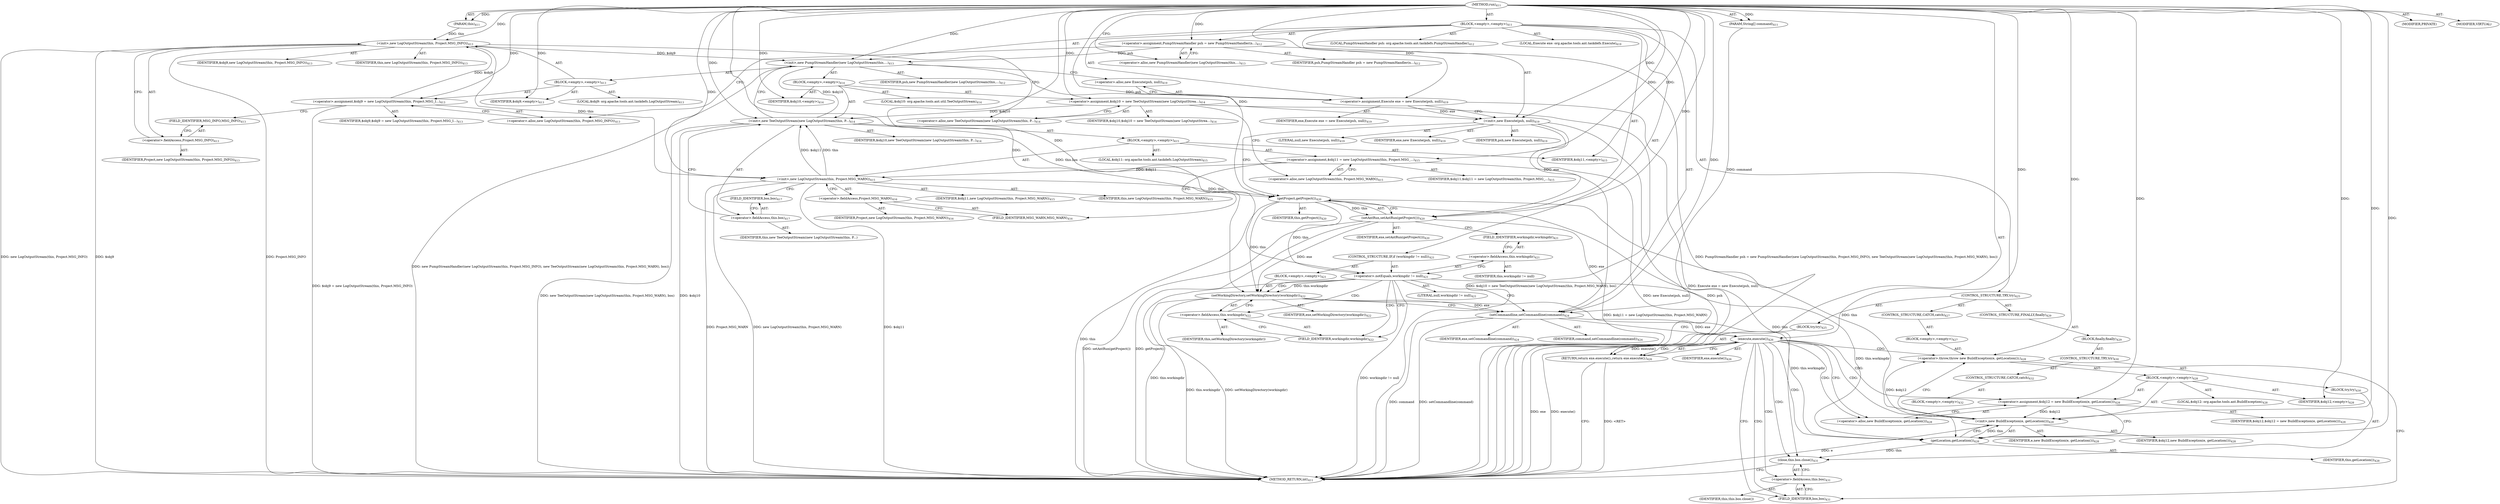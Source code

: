 digraph "run" {  
"111669149718" [label = <(METHOD,run)<SUB>411</SUB>> ]
"115964117004" [label = <(PARAM,this)<SUB>411</SUB>> ]
"115964117030" [label = <(PARAM,String[] command)<SUB>411</SUB>> ]
"25769803839" [label = <(BLOCK,&lt;empty&gt;,&lt;empty&gt;)<SUB>411</SUB>> ]
"94489280532" [label = <(LOCAL,PumpStreamHandler psh: org.apache.tools.ant.taskdefs.PumpStreamHandler)<SUB>412</SUB>> ]
"30064771341" [label = <(&lt;operator&gt;.assignment,PumpStreamHandler psh = new PumpStreamHandler(n...)<SUB>412</SUB>> ]
"68719476930" [label = <(IDENTIFIER,psh,PumpStreamHandler psh = new PumpStreamHandler(n...)<SUB>412</SUB>> ]
"30064771342" [label = <(&lt;operator&gt;.alloc,new PumpStreamHandler(new LogOutputStream(this,...)<SUB>413</SUB>> ]
"30064771343" [label = <(&lt;init&gt;,new PumpStreamHandler(new LogOutputStream(this,...)<SUB>413</SUB>> ]
"68719476931" [label = <(IDENTIFIER,psh,new PumpStreamHandler(new LogOutputStream(this,...)<SUB>412</SUB>> ]
"25769803840" [label = <(BLOCK,&lt;empty&gt;,&lt;empty&gt;)<SUB>413</SUB>> ]
"94489280533" [label = <(LOCAL,$obj9: org.apache.tools.ant.taskdefs.LogOutputStream)<SUB>413</SUB>> ]
"30064771344" [label = <(&lt;operator&gt;.assignment,$obj9 = new LogOutputStream(this, Project.MSG_I...)<SUB>413</SUB>> ]
"68719476932" [label = <(IDENTIFIER,$obj9,$obj9 = new LogOutputStream(this, Project.MSG_I...)<SUB>413</SUB>> ]
"30064771345" [label = <(&lt;operator&gt;.alloc,new LogOutputStream(this, Project.MSG_INFO))<SUB>413</SUB>> ]
"30064771346" [label = <(&lt;init&gt;,new LogOutputStream(this, Project.MSG_INFO))<SUB>413</SUB>> ]
"68719476933" [label = <(IDENTIFIER,$obj9,new LogOutputStream(this, Project.MSG_INFO))<SUB>413</SUB>> ]
"68719476763" [label = <(IDENTIFIER,this,new LogOutputStream(this, Project.MSG_INFO))<SUB>413</SUB>> ]
"30064771347" [label = <(&lt;operator&gt;.fieldAccess,Project.MSG_INFO)<SUB>413</SUB>> ]
"68719476934" [label = <(IDENTIFIER,Project,new LogOutputStream(this, Project.MSG_INFO))<SUB>413</SUB>> ]
"55834574920" [label = <(FIELD_IDENTIFIER,MSG_INFO,MSG_INFO)<SUB>413</SUB>> ]
"68719476935" [label = <(IDENTIFIER,$obj9,&lt;empty&gt;)<SUB>413</SUB>> ]
"25769803841" [label = <(BLOCK,&lt;empty&gt;,&lt;empty&gt;)<SUB>414</SUB>> ]
"94489280534" [label = <(LOCAL,$obj10: org.apache.tools.ant.util.TeeOutputStream)<SUB>414</SUB>> ]
"30064771348" [label = <(&lt;operator&gt;.assignment,$obj10 = new TeeOutputStream(new LogOutputStrea...)<SUB>414</SUB>> ]
"68719476936" [label = <(IDENTIFIER,$obj10,$obj10 = new TeeOutputStream(new LogOutputStrea...)<SUB>414</SUB>> ]
"30064771349" [label = <(&lt;operator&gt;.alloc,new TeeOutputStream(new LogOutputStream(this, P...)<SUB>414</SUB>> ]
"30064771350" [label = <(&lt;init&gt;,new TeeOutputStream(new LogOutputStream(this, P...)<SUB>414</SUB>> ]
"68719476937" [label = <(IDENTIFIER,$obj10,new TeeOutputStream(new LogOutputStream(this, P...)<SUB>414</SUB>> ]
"25769803842" [label = <(BLOCK,&lt;empty&gt;,&lt;empty&gt;)<SUB>415</SUB>> ]
"94489280535" [label = <(LOCAL,$obj11: org.apache.tools.ant.taskdefs.LogOutputStream)<SUB>415</SUB>> ]
"30064771351" [label = <(&lt;operator&gt;.assignment,$obj11 = new LogOutputStream(this, Project.MSG_...)<SUB>415</SUB>> ]
"68719476938" [label = <(IDENTIFIER,$obj11,$obj11 = new LogOutputStream(this, Project.MSG_...)<SUB>415</SUB>> ]
"30064771352" [label = <(&lt;operator&gt;.alloc,new LogOutputStream(this, Project.MSG_WARN))<SUB>415</SUB>> ]
"30064771353" [label = <(&lt;init&gt;,new LogOutputStream(this, Project.MSG_WARN))<SUB>415</SUB>> ]
"68719476939" [label = <(IDENTIFIER,$obj11,new LogOutputStream(this, Project.MSG_WARN))<SUB>415</SUB>> ]
"68719476764" [label = <(IDENTIFIER,this,new LogOutputStream(this, Project.MSG_WARN))<SUB>415</SUB>> ]
"30064771354" [label = <(&lt;operator&gt;.fieldAccess,Project.MSG_WARN)<SUB>416</SUB>> ]
"68719476940" [label = <(IDENTIFIER,Project,new LogOutputStream(this, Project.MSG_WARN))<SUB>416</SUB>> ]
"55834574921" [label = <(FIELD_IDENTIFIER,MSG_WARN,MSG_WARN)<SUB>416</SUB>> ]
"68719476941" [label = <(IDENTIFIER,$obj11,&lt;empty&gt;)<SUB>415</SUB>> ]
"30064771355" [label = <(&lt;operator&gt;.fieldAccess,this.bos)<SUB>417</SUB>> ]
"68719476942" [label = <(IDENTIFIER,this,new TeeOutputStream(new LogOutputStream(this, P...)> ]
"55834574922" [label = <(FIELD_IDENTIFIER,bos,bos)<SUB>417</SUB>> ]
"68719476943" [label = <(IDENTIFIER,$obj10,&lt;empty&gt;)<SUB>414</SUB>> ]
"94489280536" [label = <(LOCAL,Execute exe: org.apache.tools.ant.taskdefs.Execute)<SUB>419</SUB>> ]
"30064771356" [label = <(&lt;operator&gt;.assignment,Execute exe = new Execute(psh, null))<SUB>419</SUB>> ]
"68719476944" [label = <(IDENTIFIER,exe,Execute exe = new Execute(psh, null))<SUB>419</SUB>> ]
"30064771357" [label = <(&lt;operator&gt;.alloc,new Execute(psh, null))<SUB>419</SUB>> ]
"30064771358" [label = <(&lt;init&gt;,new Execute(psh, null))<SUB>419</SUB>> ]
"68719476945" [label = <(IDENTIFIER,exe,new Execute(psh, null))<SUB>419</SUB>> ]
"68719476946" [label = <(IDENTIFIER,psh,new Execute(psh, null))<SUB>419</SUB>> ]
"90194313270" [label = <(LITERAL,null,new Execute(psh, null))<SUB>419</SUB>> ]
"30064771359" [label = <(setAntRun,setAntRun(getProject()))<SUB>420</SUB>> ]
"68719476947" [label = <(IDENTIFIER,exe,setAntRun(getProject()))<SUB>420</SUB>> ]
"30064771360" [label = <(getProject,getProject())<SUB>420</SUB>> ]
"68719476765" [label = <(IDENTIFIER,this,getProject())<SUB>420</SUB>> ]
"47244640289" [label = <(CONTROL_STRUCTURE,IF,if (workingdir != null))<SUB>421</SUB>> ]
"30064771361" [label = <(&lt;operator&gt;.notEquals,workingdir != null)<SUB>421</SUB>> ]
"30064771362" [label = <(&lt;operator&gt;.fieldAccess,this.workingdir)<SUB>421</SUB>> ]
"68719476948" [label = <(IDENTIFIER,this,workingdir != null)> ]
"55834574923" [label = <(FIELD_IDENTIFIER,workingdir,workingdir)<SUB>421</SUB>> ]
"90194313271" [label = <(LITERAL,null,workingdir != null)<SUB>421</SUB>> ]
"25769803843" [label = <(BLOCK,&lt;empty&gt;,&lt;empty&gt;)<SUB>421</SUB>> ]
"30064771363" [label = <(setWorkingDirectory,setWorkingDirectory(workingdir))<SUB>422</SUB>> ]
"68719476949" [label = <(IDENTIFIER,exe,setWorkingDirectory(workingdir))<SUB>422</SUB>> ]
"30064771364" [label = <(&lt;operator&gt;.fieldAccess,this.workingdir)<SUB>422</SUB>> ]
"68719476950" [label = <(IDENTIFIER,this,setWorkingDirectory(workingdir))> ]
"55834574924" [label = <(FIELD_IDENTIFIER,workingdir,workingdir)<SUB>422</SUB>> ]
"30064771365" [label = <(setCommandline,setCommandline(command))<SUB>424</SUB>> ]
"68719476951" [label = <(IDENTIFIER,exe,setCommandline(command))<SUB>424</SUB>> ]
"68719476952" [label = <(IDENTIFIER,command,setCommandline(command))<SUB>424</SUB>> ]
"47244640290" [label = <(CONTROL_STRUCTURE,TRY,try)<SUB>425</SUB>> ]
"25769803844" [label = <(BLOCK,try,try)<SUB>425</SUB>> ]
"146028888067" [label = <(RETURN,return exe.execute();,return exe.execute();)<SUB>426</SUB>> ]
"30064771366" [label = <(execute,execute())<SUB>426</SUB>> ]
"68719476953" [label = <(IDENTIFIER,exe,execute())<SUB>426</SUB>> ]
"47244640291" [label = <(CONTROL_STRUCTURE,CATCH,catch)<SUB>427</SUB>> ]
"25769803845" [label = <(BLOCK,&lt;empty&gt;,&lt;empty&gt;)<SUB>427</SUB>> ]
"30064771367" [label = <(&lt;operator&gt;.throw,throw new BuildException(e, getLocation());)<SUB>428</SUB>> ]
"25769803846" [label = <(BLOCK,&lt;empty&gt;,&lt;empty&gt;)<SUB>428</SUB>> ]
"94489280537" [label = <(LOCAL,$obj12: org.apache.tools.ant.BuildException)<SUB>428</SUB>> ]
"30064771368" [label = <(&lt;operator&gt;.assignment,$obj12 = new BuildException(e, getLocation()))<SUB>428</SUB>> ]
"68719476954" [label = <(IDENTIFIER,$obj12,$obj12 = new BuildException(e, getLocation()))<SUB>428</SUB>> ]
"30064771369" [label = <(&lt;operator&gt;.alloc,new BuildException(e, getLocation()))<SUB>428</SUB>> ]
"30064771370" [label = <(&lt;init&gt;,new BuildException(e, getLocation()))<SUB>428</SUB>> ]
"68719476955" [label = <(IDENTIFIER,$obj12,new BuildException(e, getLocation()))<SUB>428</SUB>> ]
"68719476956" [label = <(IDENTIFIER,e,new BuildException(e, getLocation()))<SUB>428</SUB>> ]
"30064771371" [label = <(getLocation,getLocation())<SUB>428</SUB>> ]
"68719476766" [label = <(IDENTIFIER,this,getLocation())<SUB>428</SUB>> ]
"68719476957" [label = <(IDENTIFIER,$obj12,&lt;empty&gt;)<SUB>428</SUB>> ]
"47244640292" [label = <(CONTROL_STRUCTURE,FINALLY,finally)<SUB>429</SUB>> ]
"25769803847" [label = <(BLOCK,finally,finally)<SUB>429</SUB>> ]
"47244640293" [label = <(CONTROL_STRUCTURE,TRY,try)<SUB>430</SUB>> ]
"25769803848" [label = <(BLOCK,try,try)<SUB>430</SUB>> ]
"30064771372" [label = <(close,this.bos.close())<SUB>431</SUB>> ]
"30064771373" [label = <(&lt;operator&gt;.fieldAccess,this.bos)<SUB>431</SUB>> ]
"68719476958" [label = <(IDENTIFIER,this,this.bos.close())> ]
"55834574925" [label = <(FIELD_IDENTIFIER,bos,bos)<SUB>431</SUB>> ]
"47244640294" [label = <(CONTROL_STRUCTURE,CATCH,catch)<SUB>432</SUB>> ]
"25769803849" [label = <(BLOCK,&lt;empty&gt;,&lt;empty&gt;)<SUB>432</SUB>> ]
"133143986234" [label = <(MODIFIER,PRIVATE)> ]
"133143986235" [label = <(MODIFIER,VIRTUAL)> ]
"128849018902" [label = <(METHOD_RETURN,int)<SUB>411</SUB>> ]
  "111669149718" -> "115964117004"  [ label = "AST: "] 
  "111669149718" -> "115964117030"  [ label = "AST: "] 
  "111669149718" -> "25769803839"  [ label = "AST: "] 
  "111669149718" -> "133143986234"  [ label = "AST: "] 
  "111669149718" -> "133143986235"  [ label = "AST: "] 
  "111669149718" -> "128849018902"  [ label = "AST: "] 
  "25769803839" -> "94489280532"  [ label = "AST: "] 
  "25769803839" -> "30064771341"  [ label = "AST: "] 
  "25769803839" -> "30064771343"  [ label = "AST: "] 
  "25769803839" -> "94489280536"  [ label = "AST: "] 
  "25769803839" -> "30064771356"  [ label = "AST: "] 
  "25769803839" -> "30064771358"  [ label = "AST: "] 
  "25769803839" -> "30064771359"  [ label = "AST: "] 
  "25769803839" -> "47244640289"  [ label = "AST: "] 
  "25769803839" -> "30064771365"  [ label = "AST: "] 
  "25769803839" -> "47244640290"  [ label = "AST: "] 
  "30064771341" -> "68719476930"  [ label = "AST: "] 
  "30064771341" -> "30064771342"  [ label = "AST: "] 
  "30064771343" -> "68719476931"  [ label = "AST: "] 
  "30064771343" -> "25769803840"  [ label = "AST: "] 
  "30064771343" -> "25769803841"  [ label = "AST: "] 
  "25769803840" -> "94489280533"  [ label = "AST: "] 
  "25769803840" -> "30064771344"  [ label = "AST: "] 
  "25769803840" -> "30064771346"  [ label = "AST: "] 
  "25769803840" -> "68719476935"  [ label = "AST: "] 
  "30064771344" -> "68719476932"  [ label = "AST: "] 
  "30064771344" -> "30064771345"  [ label = "AST: "] 
  "30064771346" -> "68719476933"  [ label = "AST: "] 
  "30064771346" -> "68719476763"  [ label = "AST: "] 
  "30064771346" -> "30064771347"  [ label = "AST: "] 
  "30064771347" -> "68719476934"  [ label = "AST: "] 
  "30064771347" -> "55834574920"  [ label = "AST: "] 
  "25769803841" -> "94489280534"  [ label = "AST: "] 
  "25769803841" -> "30064771348"  [ label = "AST: "] 
  "25769803841" -> "30064771350"  [ label = "AST: "] 
  "25769803841" -> "68719476943"  [ label = "AST: "] 
  "30064771348" -> "68719476936"  [ label = "AST: "] 
  "30064771348" -> "30064771349"  [ label = "AST: "] 
  "30064771350" -> "68719476937"  [ label = "AST: "] 
  "30064771350" -> "25769803842"  [ label = "AST: "] 
  "30064771350" -> "30064771355"  [ label = "AST: "] 
  "25769803842" -> "94489280535"  [ label = "AST: "] 
  "25769803842" -> "30064771351"  [ label = "AST: "] 
  "25769803842" -> "30064771353"  [ label = "AST: "] 
  "25769803842" -> "68719476941"  [ label = "AST: "] 
  "30064771351" -> "68719476938"  [ label = "AST: "] 
  "30064771351" -> "30064771352"  [ label = "AST: "] 
  "30064771353" -> "68719476939"  [ label = "AST: "] 
  "30064771353" -> "68719476764"  [ label = "AST: "] 
  "30064771353" -> "30064771354"  [ label = "AST: "] 
  "30064771354" -> "68719476940"  [ label = "AST: "] 
  "30064771354" -> "55834574921"  [ label = "AST: "] 
  "30064771355" -> "68719476942"  [ label = "AST: "] 
  "30064771355" -> "55834574922"  [ label = "AST: "] 
  "30064771356" -> "68719476944"  [ label = "AST: "] 
  "30064771356" -> "30064771357"  [ label = "AST: "] 
  "30064771358" -> "68719476945"  [ label = "AST: "] 
  "30064771358" -> "68719476946"  [ label = "AST: "] 
  "30064771358" -> "90194313270"  [ label = "AST: "] 
  "30064771359" -> "68719476947"  [ label = "AST: "] 
  "30064771359" -> "30064771360"  [ label = "AST: "] 
  "30064771360" -> "68719476765"  [ label = "AST: "] 
  "47244640289" -> "30064771361"  [ label = "AST: "] 
  "47244640289" -> "25769803843"  [ label = "AST: "] 
  "30064771361" -> "30064771362"  [ label = "AST: "] 
  "30064771361" -> "90194313271"  [ label = "AST: "] 
  "30064771362" -> "68719476948"  [ label = "AST: "] 
  "30064771362" -> "55834574923"  [ label = "AST: "] 
  "25769803843" -> "30064771363"  [ label = "AST: "] 
  "30064771363" -> "68719476949"  [ label = "AST: "] 
  "30064771363" -> "30064771364"  [ label = "AST: "] 
  "30064771364" -> "68719476950"  [ label = "AST: "] 
  "30064771364" -> "55834574924"  [ label = "AST: "] 
  "30064771365" -> "68719476951"  [ label = "AST: "] 
  "30064771365" -> "68719476952"  [ label = "AST: "] 
  "47244640290" -> "25769803844"  [ label = "AST: "] 
  "47244640290" -> "47244640291"  [ label = "AST: "] 
  "47244640290" -> "47244640292"  [ label = "AST: "] 
  "25769803844" -> "146028888067"  [ label = "AST: "] 
  "146028888067" -> "30064771366"  [ label = "AST: "] 
  "30064771366" -> "68719476953"  [ label = "AST: "] 
  "47244640291" -> "25769803845"  [ label = "AST: "] 
  "25769803845" -> "30064771367"  [ label = "AST: "] 
  "30064771367" -> "25769803846"  [ label = "AST: "] 
  "25769803846" -> "94489280537"  [ label = "AST: "] 
  "25769803846" -> "30064771368"  [ label = "AST: "] 
  "25769803846" -> "30064771370"  [ label = "AST: "] 
  "25769803846" -> "68719476957"  [ label = "AST: "] 
  "30064771368" -> "68719476954"  [ label = "AST: "] 
  "30064771368" -> "30064771369"  [ label = "AST: "] 
  "30064771370" -> "68719476955"  [ label = "AST: "] 
  "30064771370" -> "68719476956"  [ label = "AST: "] 
  "30064771370" -> "30064771371"  [ label = "AST: "] 
  "30064771371" -> "68719476766"  [ label = "AST: "] 
  "47244640292" -> "25769803847"  [ label = "AST: "] 
  "25769803847" -> "47244640293"  [ label = "AST: "] 
  "47244640293" -> "25769803848"  [ label = "AST: "] 
  "47244640293" -> "47244640294"  [ label = "AST: "] 
  "25769803848" -> "30064771372"  [ label = "AST: "] 
  "30064771372" -> "30064771373"  [ label = "AST: "] 
  "30064771373" -> "68719476958"  [ label = "AST: "] 
  "30064771373" -> "55834574925"  [ label = "AST: "] 
  "47244640294" -> "25769803849"  [ label = "AST: "] 
  "30064771341" -> "30064771345"  [ label = "CFG: "] 
  "30064771343" -> "30064771357"  [ label = "CFG: "] 
  "30064771356" -> "30064771358"  [ label = "CFG: "] 
  "30064771358" -> "30064771360"  [ label = "CFG: "] 
  "30064771359" -> "55834574923"  [ label = "CFG: "] 
  "30064771365" -> "30064771366"  [ label = "CFG: "] 
  "30064771342" -> "30064771341"  [ label = "CFG: "] 
  "30064771357" -> "30064771356"  [ label = "CFG: "] 
  "30064771360" -> "30064771359"  [ label = "CFG: "] 
  "30064771361" -> "55834574924"  [ label = "CFG: "] 
  "30064771361" -> "30064771365"  [ label = "CFG: "] 
  "30064771344" -> "55834574920"  [ label = "CFG: "] 
  "30064771346" -> "30064771349"  [ label = "CFG: "] 
  "30064771348" -> "30064771352"  [ label = "CFG: "] 
  "30064771350" -> "30064771343"  [ label = "CFG: "] 
  "30064771362" -> "30064771361"  [ label = "CFG: "] 
  "30064771363" -> "30064771365"  [ label = "CFG: "] 
  "146028888067" -> "128849018902"  [ label = "CFG: "] 
  "30064771345" -> "30064771344"  [ label = "CFG: "] 
  "30064771347" -> "30064771346"  [ label = "CFG: "] 
  "30064771349" -> "30064771348"  [ label = "CFG: "] 
  "30064771355" -> "30064771350"  [ label = "CFG: "] 
  "55834574923" -> "30064771362"  [ label = "CFG: "] 
  "30064771364" -> "30064771363"  [ label = "CFG: "] 
  "30064771366" -> "146028888067"  [ label = "CFG: "] 
  "30064771366" -> "30064771369"  [ label = "CFG: "] 
  "30064771366" -> "55834574925"  [ label = "CFG: "] 
  "30064771367" -> "55834574925"  [ label = "CFG: "] 
  "55834574920" -> "30064771347"  [ label = "CFG: "] 
  "30064771351" -> "55834574921"  [ label = "CFG: "] 
  "30064771353" -> "55834574922"  [ label = "CFG: "] 
  "55834574922" -> "30064771355"  [ label = "CFG: "] 
  "55834574924" -> "30064771364"  [ label = "CFG: "] 
  "30064771352" -> "30064771351"  [ label = "CFG: "] 
  "30064771354" -> "30064771353"  [ label = "CFG: "] 
  "30064771368" -> "30064771371"  [ label = "CFG: "] 
  "30064771370" -> "30064771367"  [ label = "CFG: "] 
  "30064771372" -> "128849018902"  [ label = "CFG: "] 
  "55834574921" -> "30064771354"  [ label = "CFG: "] 
  "30064771369" -> "30064771368"  [ label = "CFG: "] 
  "30064771371" -> "30064771370"  [ label = "CFG: "] 
  "30064771373" -> "30064771372"  [ label = "CFG: "] 
  "55834574925" -> "30064771373"  [ label = "CFG: "] 
  "111669149718" -> "30064771342"  [ label = "CFG: "] 
  "146028888067" -> "128849018902"  [ label = "DDG: &lt;RET&gt;"] 
  "30064771341" -> "128849018902"  [ label = "DDG: PumpStreamHandler psh = new PumpStreamHandler(new LogOutputStream(this, Project.MSG_INFO), new TeeOutputStream(new LogOutputStream(this, Project.MSG_WARN), bos))"] 
  "30064771344" -> "128849018902"  [ label = "DDG: $obj9 = new LogOutputStream(this, Project.MSG_INFO)"] 
  "30064771346" -> "128849018902"  [ label = "DDG: $obj9"] 
  "30064771346" -> "128849018902"  [ label = "DDG: Project.MSG_INFO"] 
  "30064771346" -> "128849018902"  [ label = "DDG: new LogOutputStream(this, Project.MSG_INFO)"] 
  "30064771348" -> "128849018902"  [ label = "DDG: $obj10 = new TeeOutputStream(new LogOutputStream(this, Project.MSG_WARN), bos)"] 
  "30064771350" -> "128849018902"  [ label = "DDG: $obj10"] 
  "30064771351" -> "128849018902"  [ label = "DDG: $obj11 = new LogOutputStream(this, Project.MSG_WARN)"] 
  "30064771353" -> "128849018902"  [ label = "DDG: $obj11"] 
  "30064771353" -> "128849018902"  [ label = "DDG: Project.MSG_WARN"] 
  "30064771353" -> "128849018902"  [ label = "DDG: new LogOutputStream(this, Project.MSG_WARN)"] 
  "30064771350" -> "128849018902"  [ label = "DDG: new TeeOutputStream(new LogOutputStream(this, Project.MSG_WARN), bos)"] 
  "30064771343" -> "128849018902"  [ label = "DDG: new PumpStreamHandler(new LogOutputStream(this, Project.MSG_INFO), new TeeOutputStream(new LogOutputStream(this, Project.MSG_WARN), bos))"] 
  "30064771356" -> "128849018902"  [ label = "DDG: Execute exe = new Execute(psh, null)"] 
  "30064771358" -> "128849018902"  [ label = "DDG: psh"] 
  "30064771358" -> "128849018902"  [ label = "DDG: new Execute(psh, null)"] 
  "30064771360" -> "128849018902"  [ label = "DDG: this"] 
  "30064771359" -> "128849018902"  [ label = "DDG: getProject()"] 
  "30064771359" -> "128849018902"  [ label = "DDG: setAntRun(getProject())"] 
  "30064771361" -> "128849018902"  [ label = "DDG: this.workingdir"] 
  "30064771361" -> "128849018902"  [ label = "DDG: workingdir != null"] 
  "30064771363" -> "128849018902"  [ label = "DDG: this.workingdir"] 
  "30064771363" -> "128849018902"  [ label = "DDG: setWorkingDirectory(workingdir)"] 
  "30064771365" -> "128849018902"  [ label = "DDG: command"] 
  "30064771365" -> "128849018902"  [ label = "DDG: setCommandline(command)"] 
  "30064771366" -> "128849018902"  [ label = "DDG: exe"] 
  "30064771366" -> "128849018902"  [ label = "DDG: execute()"] 
  "30064771370" -> "128849018902"  [ label = "DDG: e"] 
  "111669149718" -> "115964117004"  [ label = "DDG: "] 
  "111669149718" -> "115964117030"  [ label = "DDG: "] 
  "111669149718" -> "30064771341"  [ label = "DDG: "] 
  "111669149718" -> "30064771356"  [ label = "DDG: "] 
  "30064771341" -> "30064771343"  [ label = "DDG: psh"] 
  "111669149718" -> "30064771343"  [ label = "DDG: "] 
  "30064771346" -> "30064771343"  [ label = "DDG: $obj9"] 
  "30064771350" -> "30064771343"  [ label = "DDG: $obj10"] 
  "30064771356" -> "30064771358"  [ label = "DDG: exe"] 
  "111669149718" -> "30064771358"  [ label = "DDG: "] 
  "30064771343" -> "30064771358"  [ label = "DDG: psh"] 
  "30064771358" -> "30064771359"  [ label = "DDG: exe"] 
  "111669149718" -> "30064771359"  [ label = "DDG: "] 
  "30064771360" -> "30064771359"  [ label = "DDG: this"] 
  "30064771359" -> "30064771365"  [ label = "DDG: exe"] 
  "30064771363" -> "30064771365"  [ label = "DDG: exe"] 
  "111669149718" -> "30064771365"  [ label = "DDG: "] 
  "115964117030" -> "30064771365"  [ label = "DDG: command"] 
  "111669149718" -> "30064771344"  [ label = "DDG: "] 
  "111669149718" -> "68719476935"  [ label = "DDG: "] 
  "111669149718" -> "30064771348"  [ label = "DDG: "] 
  "111669149718" -> "68719476943"  [ label = "DDG: "] 
  "30064771353" -> "30064771360"  [ label = "DDG: this"] 
  "30064771350" -> "30064771360"  [ label = "DDG: this.bos"] 
  "111669149718" -> "30064771360"  [ label = "DDG: "] 
  "30064771360" -> "30064771361"  [ label = "DDG: this"] 
  "111669149718" -> "30064771361"  [ label = "DDG: "] 
  "30064771366" -> "146028888067"  [ label = "DDG: execute()"] 
  "30064771344" -> "30064771346"  [ label = "DDG: $obj9"] 
  "111669149718" -> "30064771346"  [ label = "DDG: "] 
  "115964117004" -> "30064771346"  [ label = "DDG: this"] 
  "30064771348" -> "30064771350"  [ label = "DDG: $obj10"] 
  "111669149718" -> "30064771350"  [ label = "DDG: "] 
  "30064771353" -> "30064771350"  [ label = "DDG: $obj11"] 
  "30064771353" -> "30064771350"  [ label = "DDG: this"] 
  "30064771359" -> "30064771363"  [ label = "DDG: exe"] 
  "111669149718" -> "30064771363"  [ label = "DDG: "] 
  "30064771360" -> "30064771363"  [ label = "DDG: this"] 
  "30064771361" -> "30064771363"  [ label = "DDG: this.workingdir"] 
  "111669149718" -> "30064771351"  [ label = "DDG: "] 
  "111669149718" -> "68719476941"  [ label = "DDG: "] 
  "30064771365" -> "30064771366"  [ label = "DDG: exe"] 
  "111669149718" -> "30064771366"  [ label = "DDG: "] 
  "30064771370" -> "30064771367"  [ label = "DDG: $obj12"] 
  "111669149718" -> "30064771367"  [ label = "DDG: "] 
  "30064771351" -> "30064771353"  [ label = "DDG: $obj11"] 
  "111669149718" -> "30064771353"  [ label = "DDG: "] 
  "30064771346" -> "30064771353"  [ label = "DDG: this"] 
  "111669149718" -> "30064771368"  [ label = "DDG: "] 
  "111669149718" -> "68719476957"  [ label = "DDG: "] 
  "30064771368" -> "30064771370"  [ label = "DDG: $obj12"] 
  "111669149718" -> "30064771370"  [ label = "DDG: "] 
  "30064771371" -> "30064771370"  [ label = "DDG: this"] 
  "30064771360" -> "30064771372"  [ label = "DDG: this"] 
  "30064771371" -> "30064771372"  [ label = "DDG: this"] 
  "30064771360" -> "30064771371"  [ label = "DDG: this"] 
  "30064771361" -> "30064771371"  [ label = "DDG: this.workingdir"] 
  "30064771363" -> "30064771371"  [ label = "DDG: this.workingdir"] 
  "111669149718" -> "30064771371"  [ label = "DDG: "] 
  "30064771361" -> "55834574924"  [ label = "CDG: "] 
  "30064771361" -> "30064771364"  [ label = "CDG: "] 
  "30064771361" -> "30064771363"  [ label = "CDG: "] 
  "30064771366" -> "30064771370"  [ label = "CDG: "] 
  "30064771366" -> "30064771371"  [ label = "CDG: "] 
  "30064771366" -> "146028888067"  [ label = "CDG: "] 
  "30064771366" -> "30064771368"  [ label = "CDG: "] 
  "30064771366" -> "30064771369"  [ label = "CDG: "] 
  "30064771366" -> "55834574925"  [ label = "CDG: "] 
  "30064771366" -> "30064771367"  [ label = "CDG: "] 
  "30064771366" -> "30064771372"  [ label = "CDG: "] 
  "30064771366" -> "30064771373"  [ label = "CDG: "] 
}
